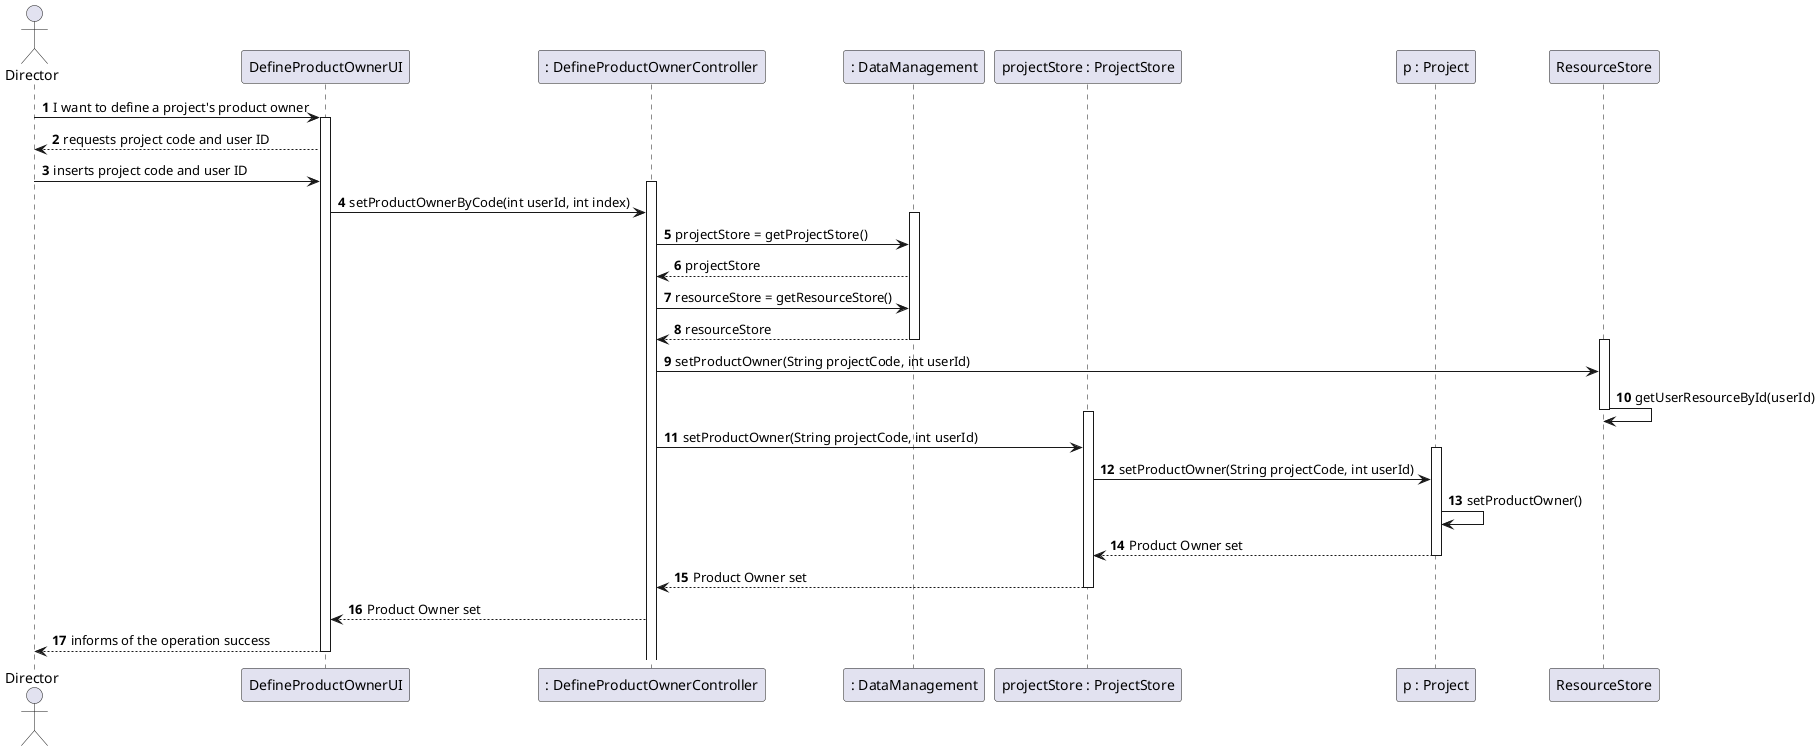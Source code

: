 @startuml
'https://plantuml.com/sequence-diagram

autonumber
actor Director
participant DefineProductOwnerUI as UI
participant ": DefineProductOwnerController" as Controller
participant ": DataManagement" as DataManagement
participant "projectStore : ProjectStore" as ProjectStore
participant "p : Project" as Project

Director -> UI: I want to define a project's product owner
activate UI
Director <-- UI: requests project code and user ID
Director -> UI: inserts project code and user ID
activate Controller
UI -> Controller: setProductOwnerByCode(int userId, int index)
activate DataManagement
Controller -> DataManagement: projectStore = getProjectStore()
Controller <-- DataManagement: projectStore
Controller -> DataManagement: resourceStore = getResourceStore()
Controller <-- DataManagement: resourceStore
deactivate DataManagement
activate ResourceStore
Controller -> ResourceStore: setProductOwner(String projectCode, int userId)
ResourceStore-> ResourceStore: getUserResourceById(userId)
deactivate ResourceStore
activate ProjectStore
Controller -> ProjectStore: setProductOwner(String projectCode, int userId)
activate Project
ProjectStore -> Project: setProductOwner(String projectCode, int userId)
Project -> Project: setProductOwner()
ProjectStore <-- Project: Product Owner set
deactivate Project
Controller <-- ProjectStore: Product Owner set
deactivate ProjectStore
UI <-- Controller: Product Owner set
Director <-- UI: informs of the operation success
deactivate UI

@enduml